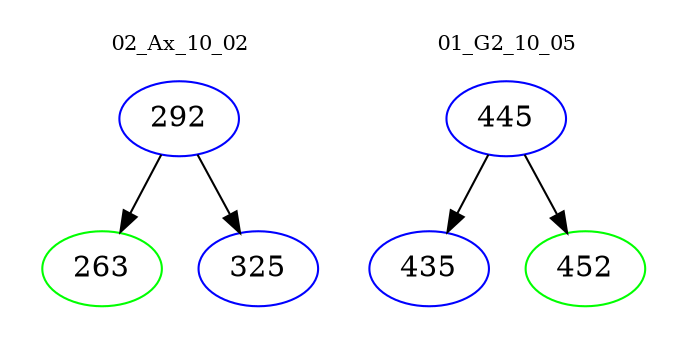 digraph{
subgraph cluster_0 {
color = white
label = "02_Ax_10_02";
fontsize=10;
T0_292 [label="292", color="blue"]
T0_292 -> T0_263 [color="black"]
T0_263 [label="263", color="green"]
T0_292 -> T0_325 [color="black"]
T0_325 [label="325", color="blue"]
}
subgraph cluster_1 {
color = white
label = "01_G2_10_05";
fontsize=10;
T1_445 [label="445", color="blue"]
T1_445 -> T1_435 [color="black"]
T1_435 [label="435", color="blue"]
T1_445 -> T1_452 [color="black"]
T1_452 [label="452", color="green"]
}
}
